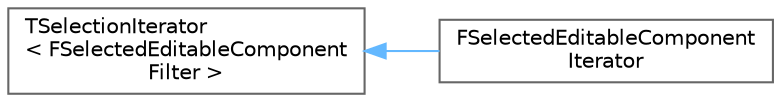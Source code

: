 digraph "Graphical Class Hierarchy"
{
 // INTERACTIVE_SVG=YES
 // LATEX_PDF_SIZE
  bgcolor="transparent";
  edge [fontname=Helvetica,fontsize=10,labelfontname=Helvetica,labelfontsize=10];
  node [fontname=Helvetica,fontsize=10,shape=box,height=0.2,width=0.4];
  rankdir="LR";
  Node0 [id="Node000000",label="TSelectionIterator\l\< FSelectedEditableComponent\lFilter \>",height=0.2,width=0.4,color="grey40", fillcolor="white", style="filled",URL="$dd/d28/classTSelectionIterator.html",tooltip=" "];
  Node0 -> Node1 [id="edge8385_Node000000_Node000001",dir="back",color="steelblue1",style="solid",tooltip=" "];
  Node1 [id="Node000001",label="FSelectedEditableComponent\lIterator",height=0.2,width=0.4,color="grey40", fillcolor="white", style="filled",URL="$d4/db5/classFSelectedEditableComponentIterator.html",tooltip="An iterator used to iterate through selected components that are editable (i.e."];
}
